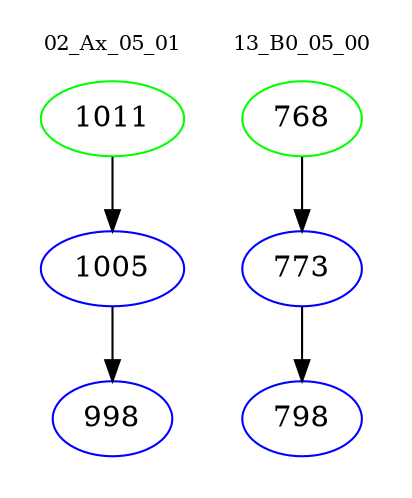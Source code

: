 digraph{
subgraph cluster_0 {
color = white
label = "02_Ax_05_01";
fontsize=10;
T0_1011 [label="1011", color="green"]
T0_1011 -> T0_1005 [color="black"]
T0_1005 [label="1005", color="blue"]
T0_1005 -> T0_998 [color="black"]
T0_998 [label="998", color="blue"]
}
subgraph cluster_1 {
color = white
label = "13_B0_05_00";
fontsize=10;
T1_768 [label="768", color="green"]
T1_768 -> T1_773 [color="black"]
T1_773 [label="773", color="blue"]
T1_773 -> T1_798 [color="black"]
T1_798 [label="798", color="blue"]
}
}
